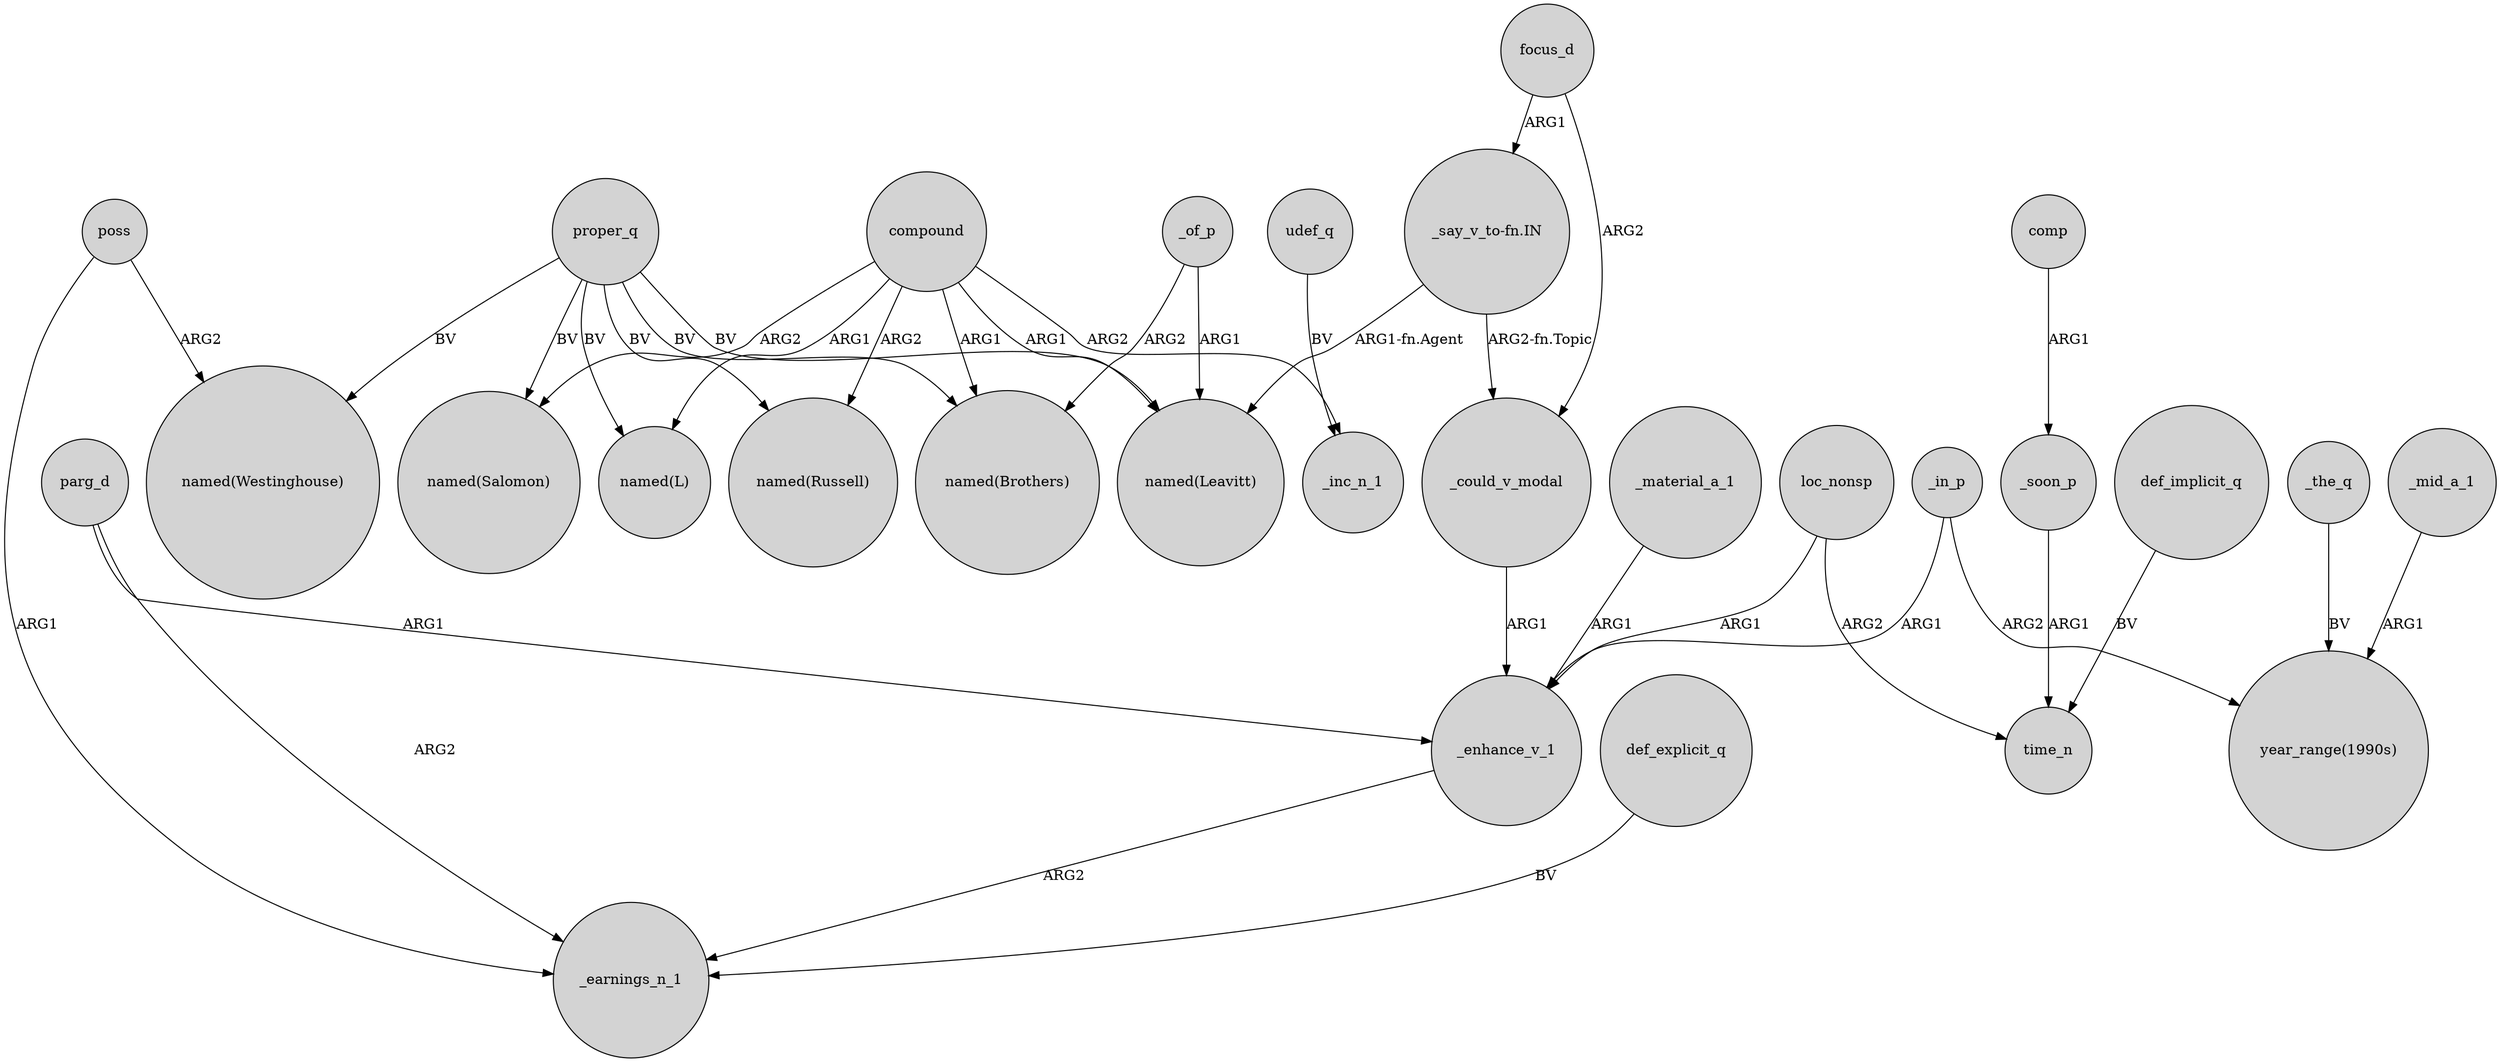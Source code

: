 digraph {
	node [shape=circle style=filled]
	focus_d -> _could_v_modal [label=ARG2]
	_the_q -> "year_range(1990s)" [label=BV]
	udef_q -> _inc_n_1 [label=BV]
	_enhance_v_1 -> _earnings_n_1 [label=ARG2]
	proper_q -> "named(L)" [label=BV]
	poss -> "named(Westinghouse)" [label=ARG2]
	proper_q -> "named(Brothers)" [label=BV]
	compound -> "named(Leavitt)" [label=ARG1]
	_of_p -> "named(Brothers)" [label=ARG2]
	proper_q -> "named(Westinghouse)" [label=BV]
	_mid_a_1 -> "year_range(1990s)" [label=ARG1]
	compound -> "named(L)" [label=ARG1]
	compound -> "named(Brothers)" [label=ARG1]
	focus_d -> "_say_v_to-fn.IN" [label=ARG1]
	loc_nonsp -> time_n [label=ARG2]
	_material_a_1 -> _enhance_v_1 [label=ARG1]
	_in_p -> _enhance_v_1 [label=ARG1]
	_could_v_modal -> _enhance_v_1 [label=ARG1]
	proper_q -> "named(Leavitt)" [label=BV]
	_in_p -> "year_range(1990s)" [label=ARG2]
	proper_q -> "named(Salomon)" [label=BV]
	parg_d -> _enhance_v_1 [label=ARG1]
	loc_nonsp -> _enhance_v_1 [label=ARG1]
	compound -> "named(Russell)" [label=ARG2]
	comp -> _soon_p [label=ARG1]
	parg_d -> _earnings_n_1 [label=ARG2]
	compound -> "named(Salomon)" [label=ARG2]
	poss -> _earnings_n_1 [label=ARG1]
	proper_q -> "named(Russell)" [label=BV]
	_soon_p -> time_n [label=ARG1]
	def_explicit_q -> _earnings_n_1 [label=BV]
	"_say_v_to-fn.IN" -> "named(Leavitt)" [label="ARG1-fn.Agent"]
	"_say_v_to-fn.IN" -> _could_v_modal [label="ARG2-fn.Topic"]
	compound -> _inc_n_1 [label=ARG2]
	def_implicit_q -> time_n [label=BV]
	_of_p -> "named(Leavitt)" [label=ARG1]
}
